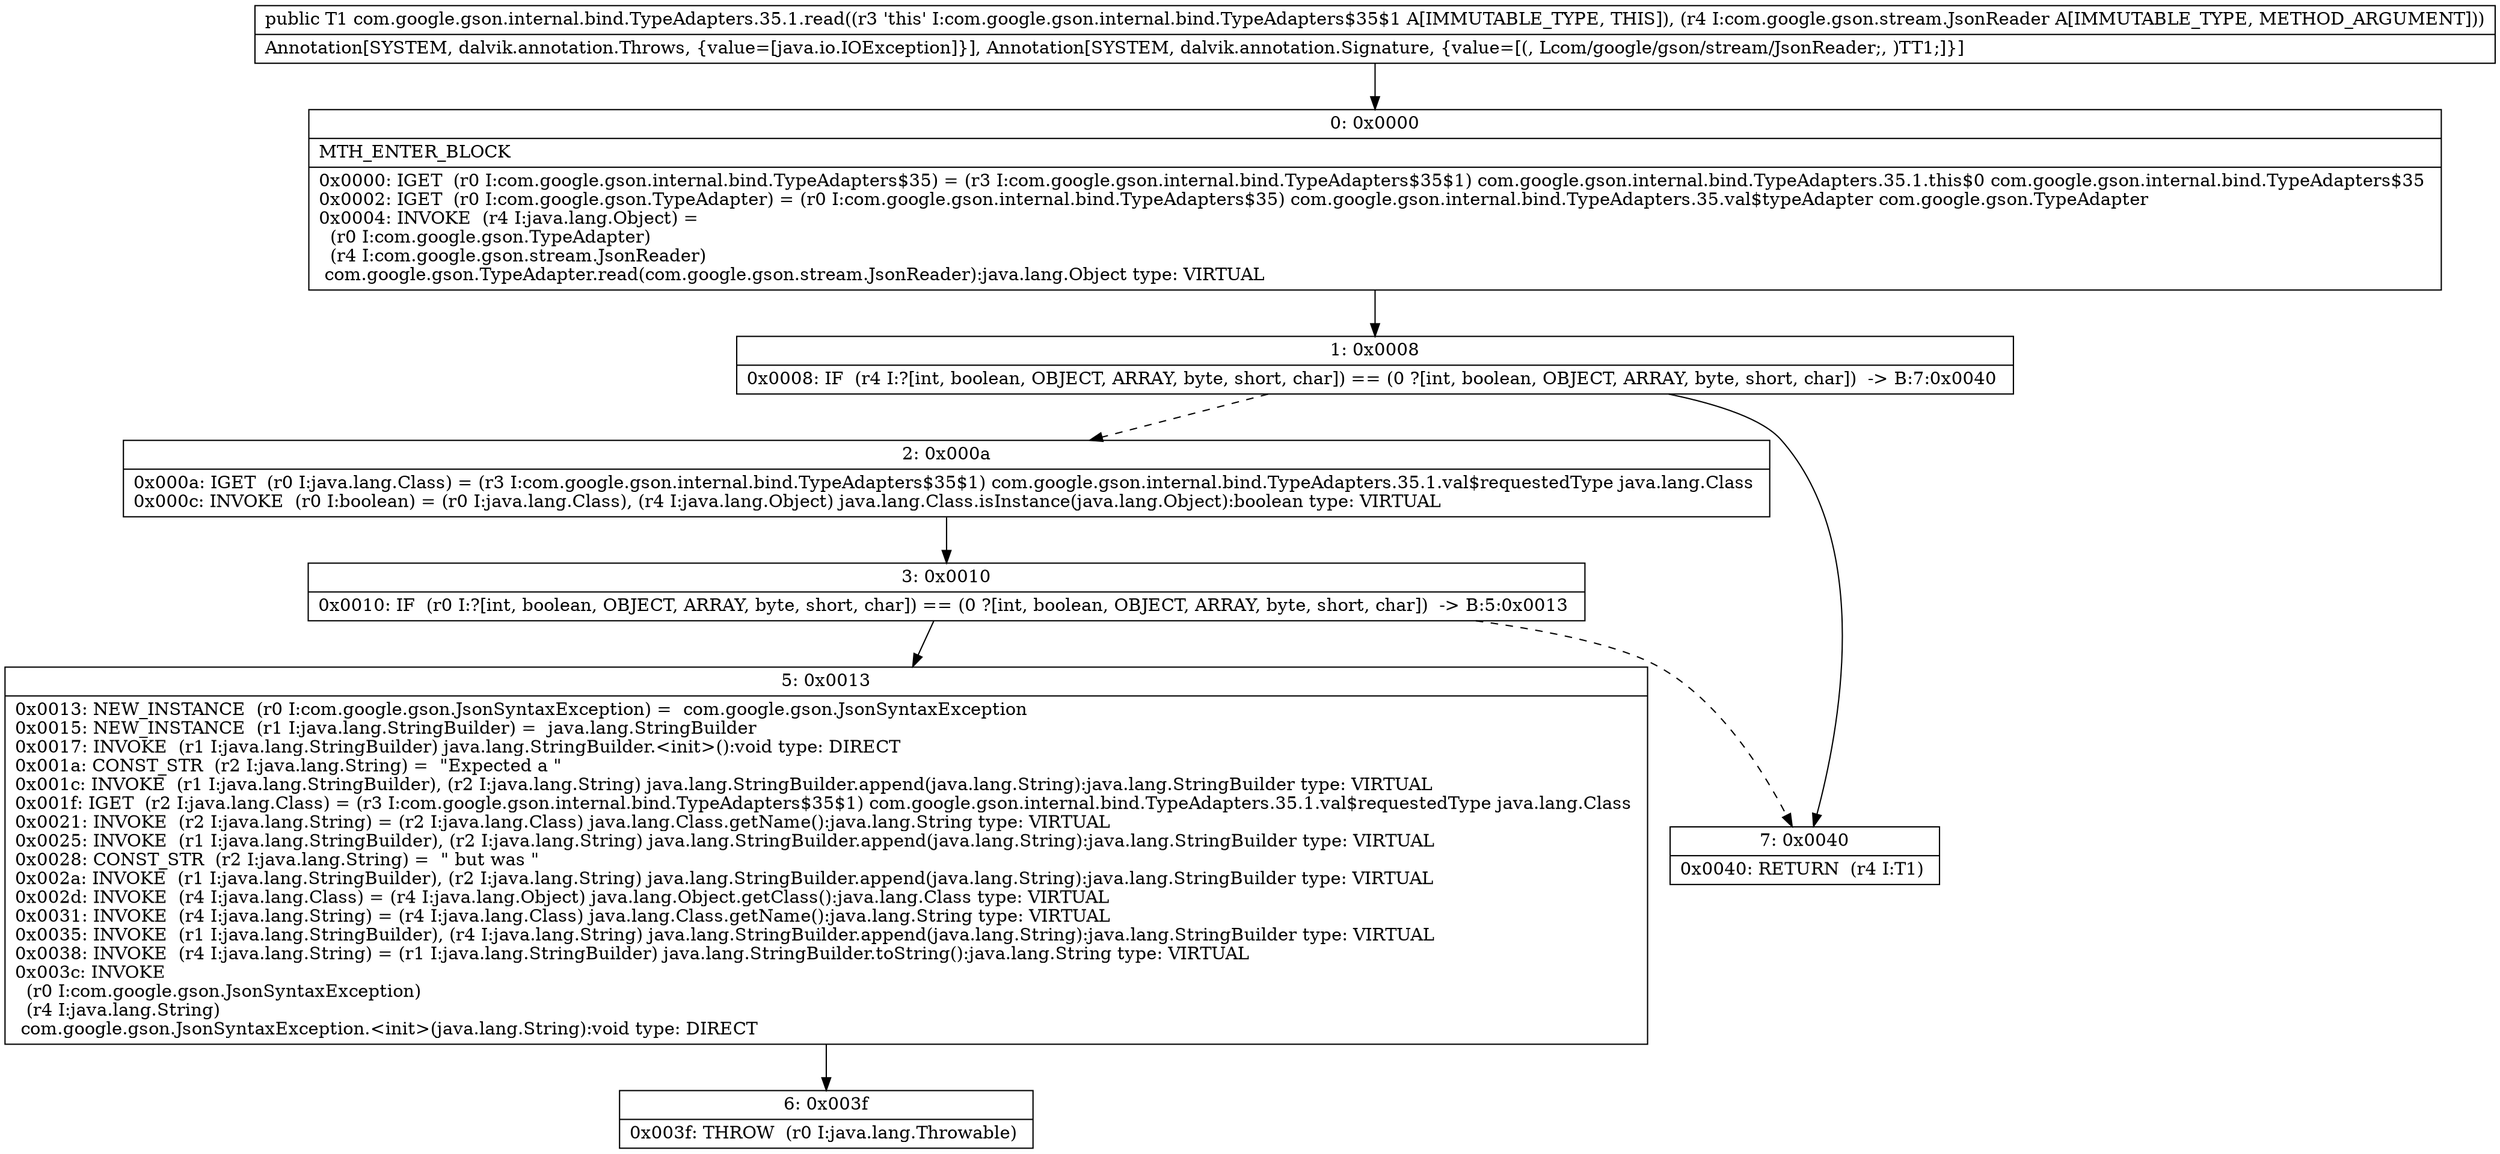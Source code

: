 digraph "CFG forcom.google.gson.internal.bind.TypeAdapters.35.1.read(Lcom\/google\/gson\/stream\/JsonReader;)Ljava\/lang\/Object;" {
Node_0 [shape=record,label="{0\:\ 0x0000|MTH_ENTER_BLOCK\l|0x0000: IGET  (r0 I:com.google.gson.internal.bind.TypeAdapters$35) = (r3 I:com.google.gson.internal.bind.TypeAdapters$35$1) com.google.gson.internal.bind.TypeAdapters.35.1.this$0 com.google.gson.internal.bind.TypeAdapters$35 \l0x0002: IGET  (r0 I:com.google.gson.TypeAdapter) = (r0 I:com.google.gson.internal.bind.TypeAdapters$35) com.google.gson.internal.bind.TypeAdapters.35.val$typeAdapter com.google.gson.TypeAdapter \l0x0004: INVOKE  (r4 I:java.lang.Object) = \l  (r0 I:com.google.gson.TypeAdapter)\l  (r4 I:com.google.gson.stream.JsonReader)\l com.google.gson.TypeAdapter.read(com.google.gson.stream.JsonReader):java.lang.Object type: VIRTUAL \l}"];
Node_1 [shape=record,label="{1\:\ 0x0008|0x0008: IF  (r4 I:?[int, boolean, OBJECT, ARRAY, byte, short, char]) == (0 ?[int, boolean, OBJECT, ARRAY, byte, short, char])  \-\> B:7:0x0040 \l}"];
Node_2 [shape=record,label="{2\:\ 0x000a|0x000a: IGET  (r0 I:java.lang.Class) = (r3 I:com.google.gson.internal.bind.TypeAdapters$35$1) com.google.gson.internal.bind.TypeAdapters.35.1.val$requestedType java.lang.Class \l0x000c: INVOKE  (r0 I:boolean) = (r0 I:java.lang.Class), (r4 I:java.lang.Object) java.lang.Class.isInstance(java.lang.Object):boolean type: VIRTUAL \l}"];
Node_3 [shape=record,label="{3\:\ 0x0010|0x0010: IF  (r0 I:?[int, boolean, OBJECT, ARRAY, byte, short, char]) == (0 ?[int, boolean, OBJECT, ARRAY, byte, short, char])  \-\> B:5:0x0013 \l}"];
Node_5 [shape=record,label="{5\:\ 0x0013|0x0013: NEW_INSTANCE  (r0 I:com.google.gson.JsonSyntaxException) =  com.google.gson.JsonSyntaxException \l0x0015: NEW_INSTANCE  (r1 I:java.lang.StringBuilder) =  java.lang.StringBuilder \l0x0017: INVOKE  (r1 I:java.lang.StringBuilder) java.lang.StringBuilder.\<init\>():void type: DIRECT \l0x001a: CONST_STR  (r2 I:java.lang.String) =  \"Expected a \" \l0x001c: INVOKE  (r1 I:java.lang.StringBuilder), (r2 I:java.lang.String) java.lang.StringBuilder.append(java.lang.String):java.lang.StringBuilder type: VIRTUAL \l0x001f: IGET  (r2 I:java.lang.Class) = (r3 I:com.google.gson.internal.bind.TypeAdapters$35$1) com.google.gson.internal.bind.TypeAdapters.35.1.val$requestedType java.lang.Class \l0x0021: INVOKE  (r2 I:java.lang.String) = (r2 I:java.lang.Class) java.lang.Class.getName():java.lang.String type: VIRTUAL \l0x0025: INVOKE  (r1 I:java.lang.StringBuilder), (r2 I:java.lang.String) java.lang.StringBuilder.append(java.lang.String):java.lang.StringBuilder type: VIRTUAL \l0x0028: CONST_STR  (r2 I:java.lang.String) =  \" but was \" \l0x002a: INVOKE  (r1 I:java.lang.StringBuilder), (r2 I:java.lang.String) java.lang.StringBuilder.append(java.lang.String):java.lang.StringBuilder type: VIRTUAL \l0x002d: INVOKE  (r4 I:java.lang.Class) = (r4 I:java.lang.Object) java.lang.Object.getClass():java.lang.Class type: VIRTUAL \l0x0031: INVOKE  (r4 I:java.lang.String) = (r4 I:java.lang.Class) java.lang.Class.getName():java.lang.String type: VIRTUAL \l0x0035: INVOKE  (r1 I:java.lang.StringBuilder), (r4 I:java.lang.String) java.lang.StringBuilder.append(java.lang.String):java.lang.StringBuilder type: VIRTUAL \l0x0038: INVOKE  (r4 I:java.lang.String) = (r1 I:java.lang.StringBuilder) java.lang.StringBuilder.toString():java.lang.String type: VIRTUAL \l0x003c: INVOKE  \l  (r0 I:com.google.gson.JsonSyntaxException)\l  (r4 I:java.lang.String)\l com.google.gson.JsonSyntaxException.\<init\>(java.lang.String):void type: DIRECT \l}"];
Node_6 [shape=record,label="{6\:\ 0x003f|0x003f: THROW  (r0 I:java.lang.Throwable) \l}"];
Node_7 [shape=record,label="{7\:\ 0x0040|0x0040: RETURN  (r4 I:T1) \l}"];
MethodNode[shape=record,label="{public T1 com.google.gson.internal.bind.TypeAdapters.35.1.read((r3 'this' I:com.google.gson.internal.bind.TypeAdapters$35$1 A[IMMUTABLE_TYPE, THIS]), (r4 I:com.google.gson.stream.JsonReader A[IMMUTABLE_TYPE, METHOD_ARGUMENT]))  | Annotation[SYSTEM, dalvik.annotation.Throws, \{value=[java.io.IOException]\}], Annotation[SYSTEM, dalvik.annotation.Signature, \{value=[(, Lcom\/google\/gson\/stream\/JsonReader;, )TT1;]\}]\l}"];
MethodNode -> Node_0;
Node_0 -> Node_1;
Node_1 -> Node_2[style=dashed];
Node_1 -> Node_7;
Node_2 -> Node_3;
Node_3 -> Node_5;
Node_3 -> Node_7[style=dashed];
Node_5 -> Node_6;
}

